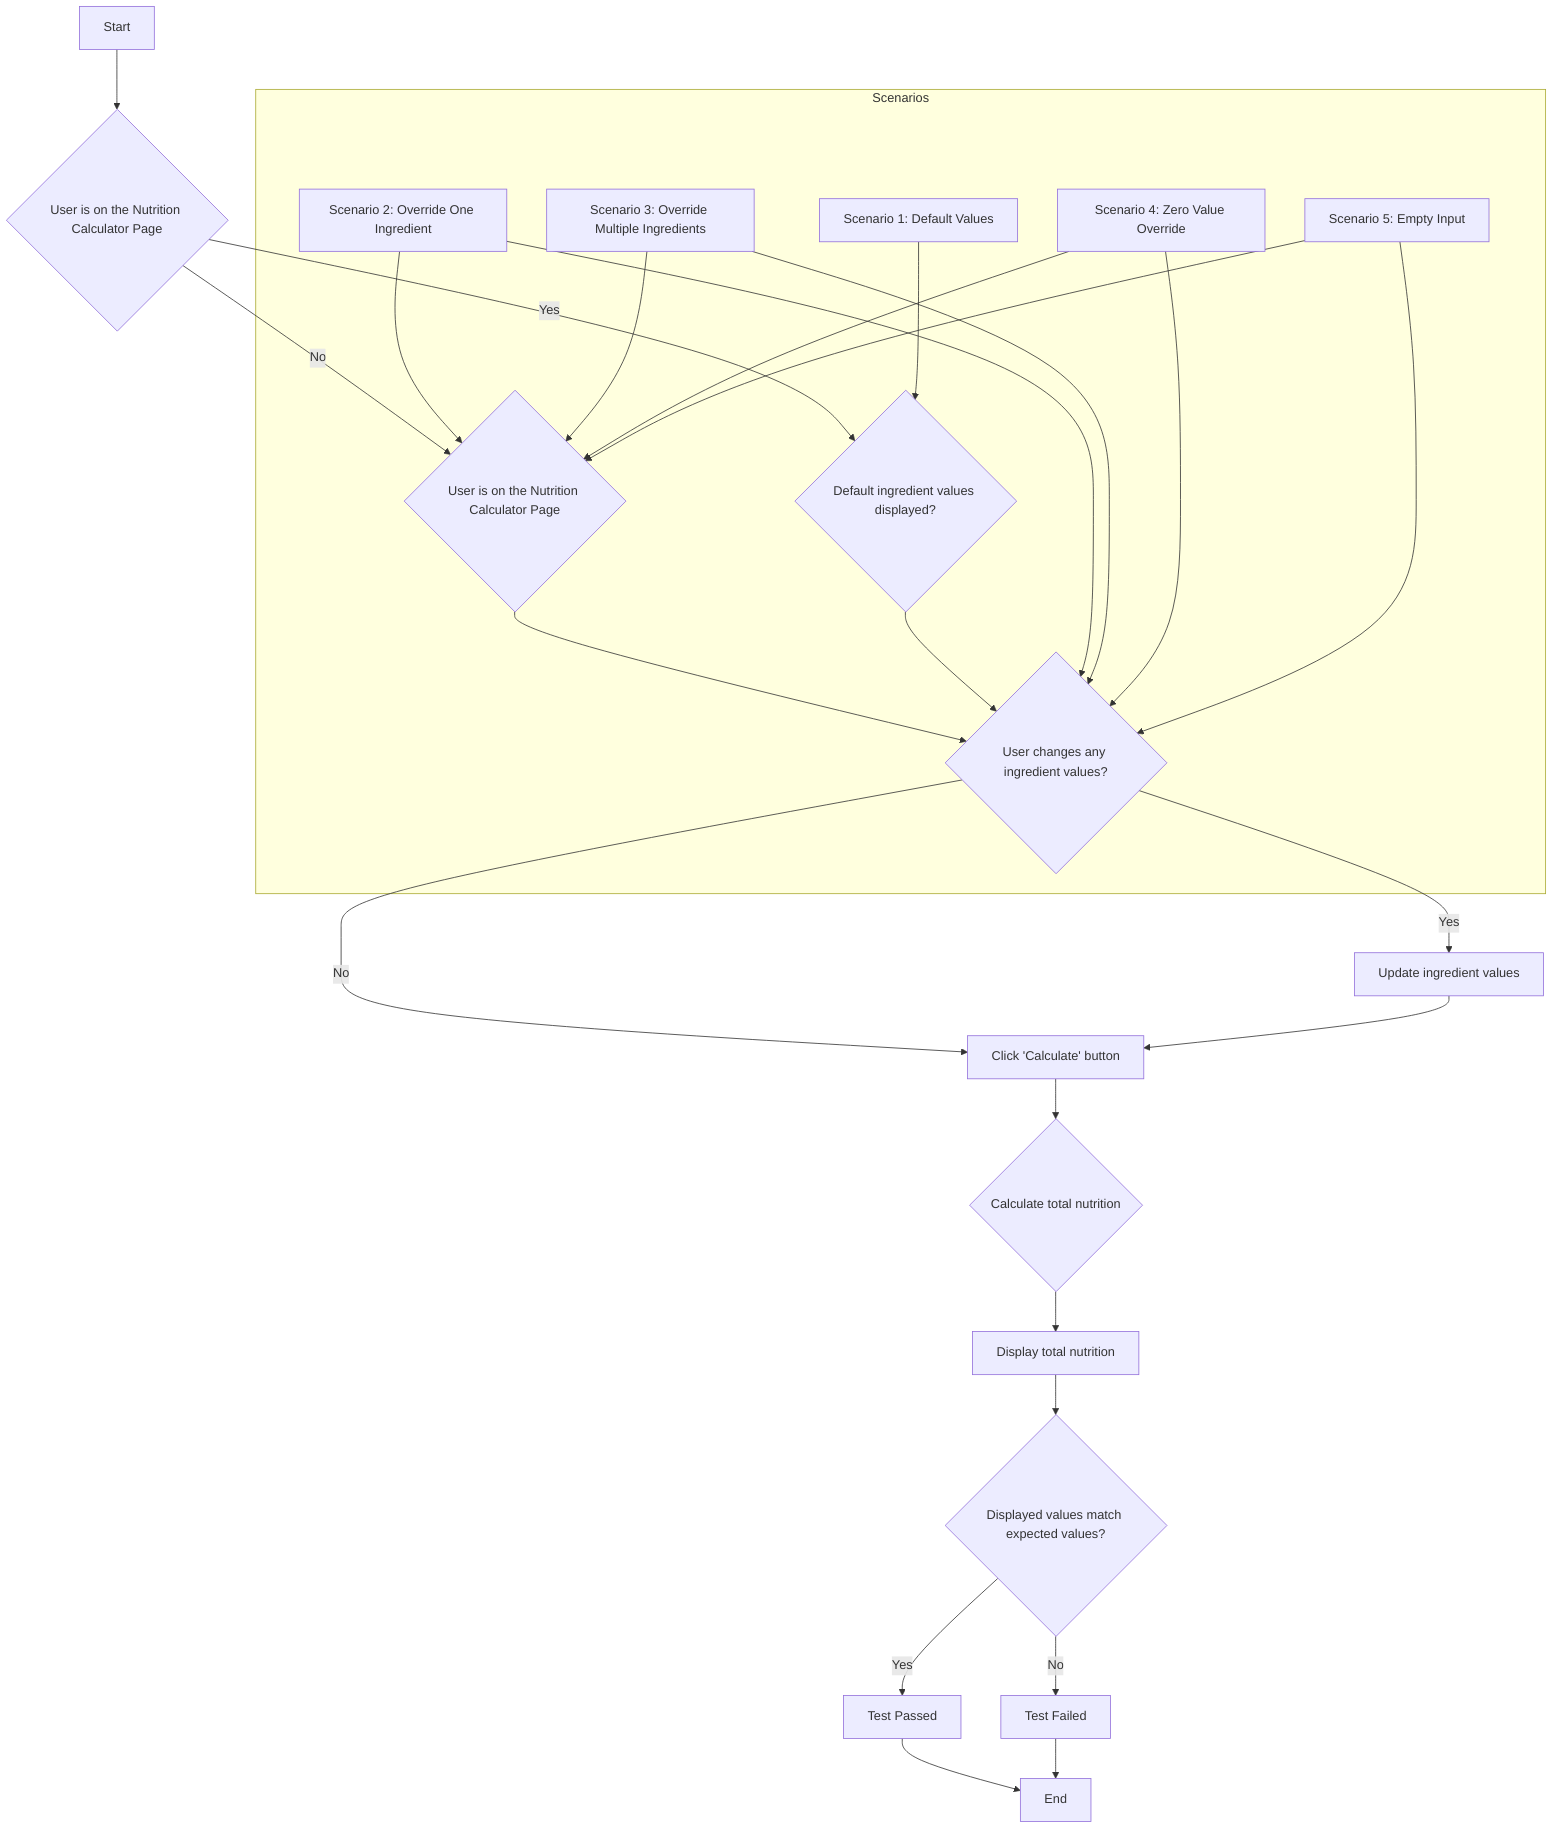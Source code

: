 graph TD
    A[Start] --> B{User is on the Nutrition Calculator Page};
    B -- Yes --> C{Default ingredient values displayed?};
    B -- No --> D;
    D{User is on the Nutrition Calculator Page} --> E;
    C --> E{User changes any ingredient values?};
    E -- Yes --> F[Update ingredient values];
    E -- No --> G;
    F --> G[Click 'Calculate' button];
    G --> H{Calculate total nutrition};
    H --> I[Display total nutrition];
    I --> J{Displayed values match expected values?};
    J -- Yes --> K[Test Passed];
    J -- No --> L[Test Failed];
    K --> M[End];
    L --> M;
    subgraph "Scenarios"
        direction TB
        S1[Scenario 1: Default Values] --> C
        S2[Scenario 2: Override One Ingredient] --> D
        S2 --> E
        S3[Scenario 3: Override Multiple Ingredients] --> D
        S3 --> E
        S4[Scenario 4: Zero Value Override] --> D
        S4 --> E
        S5[Scenario 5: Empty Input] --> D
        S5 --> E
    end